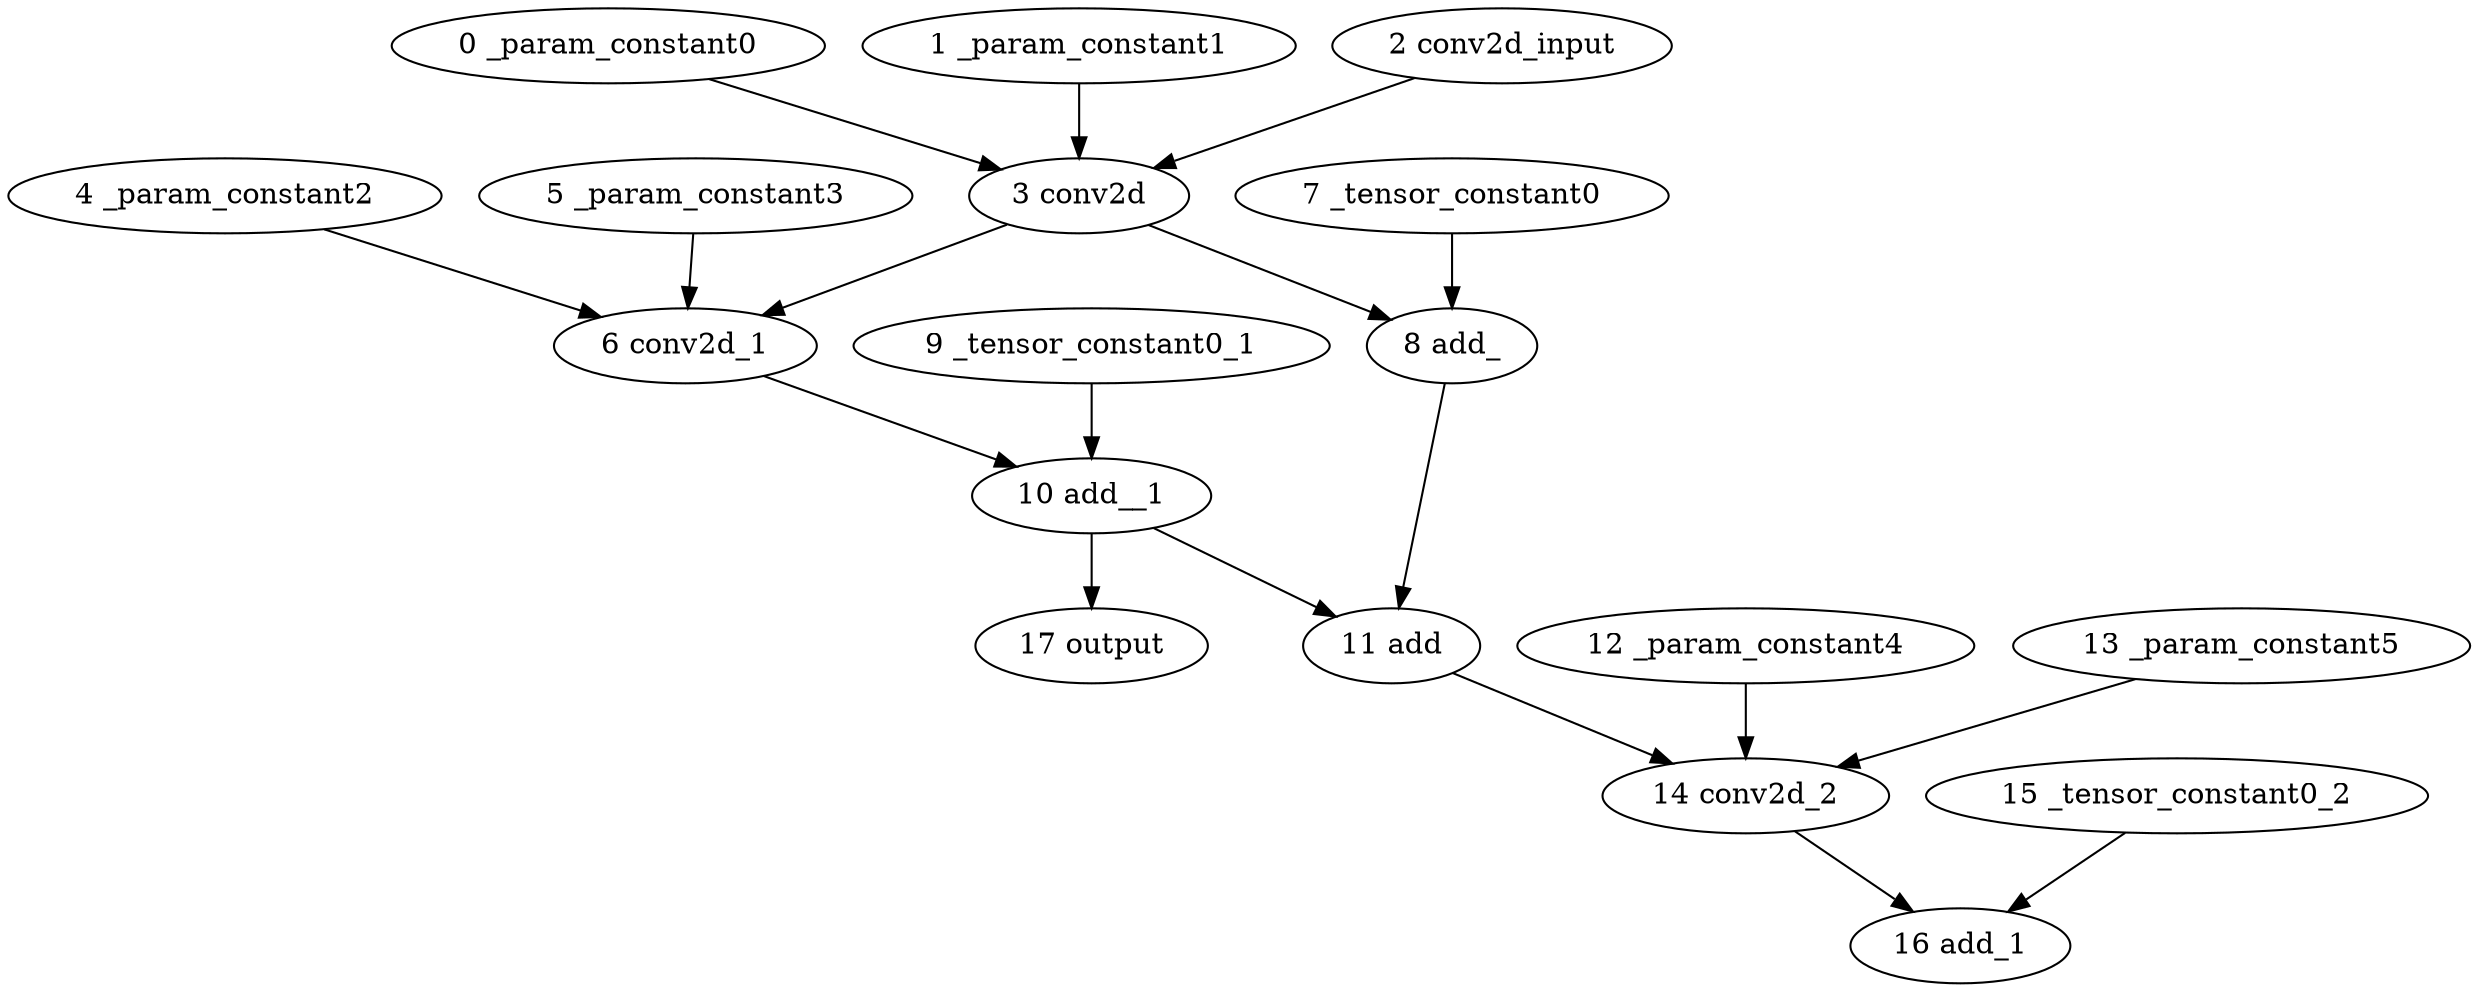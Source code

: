 strict digraph  {
"0 _param_constant0" [id=0, type=get_attr];
"1 _param_constant1" [id=1, type=get_attr];
"2 conv2d_input" [id=2, type=input];
"3 conv2d" [id=3, type=conv2d];
"4 _param_constant2" [id=4, type=get_attr];
"5 _param_constant3" [id=5, type=get_attr];
"6 conv2d_1" [id=6, type=conv2d];
"7 _tensor_constant0" [id=7, type=get_attr];
"8 add_" [id=8, type=add_];
"9 _tensor_constant0_1" [id=9, type=get_attr];
"10 add__1" [id=10, type=add_];
"11 add" [id=11, type=add];
"12 _param_constant4" [id=12, type=get_attr];
"13 _param_constant5" [id=13, type=get_attr];
"14 conv2d_2" [id=14, type=conv2d];
"15 _tensor_constant0_2" [id=15, type=get_attr];
"16 add_1" [id=16, type=add];
"17 output" [id=17, type=output];
"0 _param_constant0" -> "3 conv2d";
"1 _param_constant1" -> "3 conv2d";
"2 conv2d_input" -> "3 conv2d";
"3 conv2d" -> "6 conv2d_1";
"3 conv2d" -> "8 add_";
"4 _param_constant2" -> "6 conv2d_1";
"5 _param_constant3" -> "6 conv2d_1";
"6 conv2d_1" -> "10 add__1";
"7 _tensor_constant0" -> "8 add_";
"8 add_" -> "11 add";
"9 _tensor_constant0_1" -> "10 add__1";
"10 add__1" -> "11 add";
"10 add__1" -> "17 output";
"11 add" -> "14 conv2d_2";
"12 _param_constant4" -> "14 conv2d_2";
"13 _param_constant5" -> "14 conv2d_2";
"14 conv2d_2" -> "16 add_1";
"15 _tensor_constant0_2" -> "16 add_1";
}
